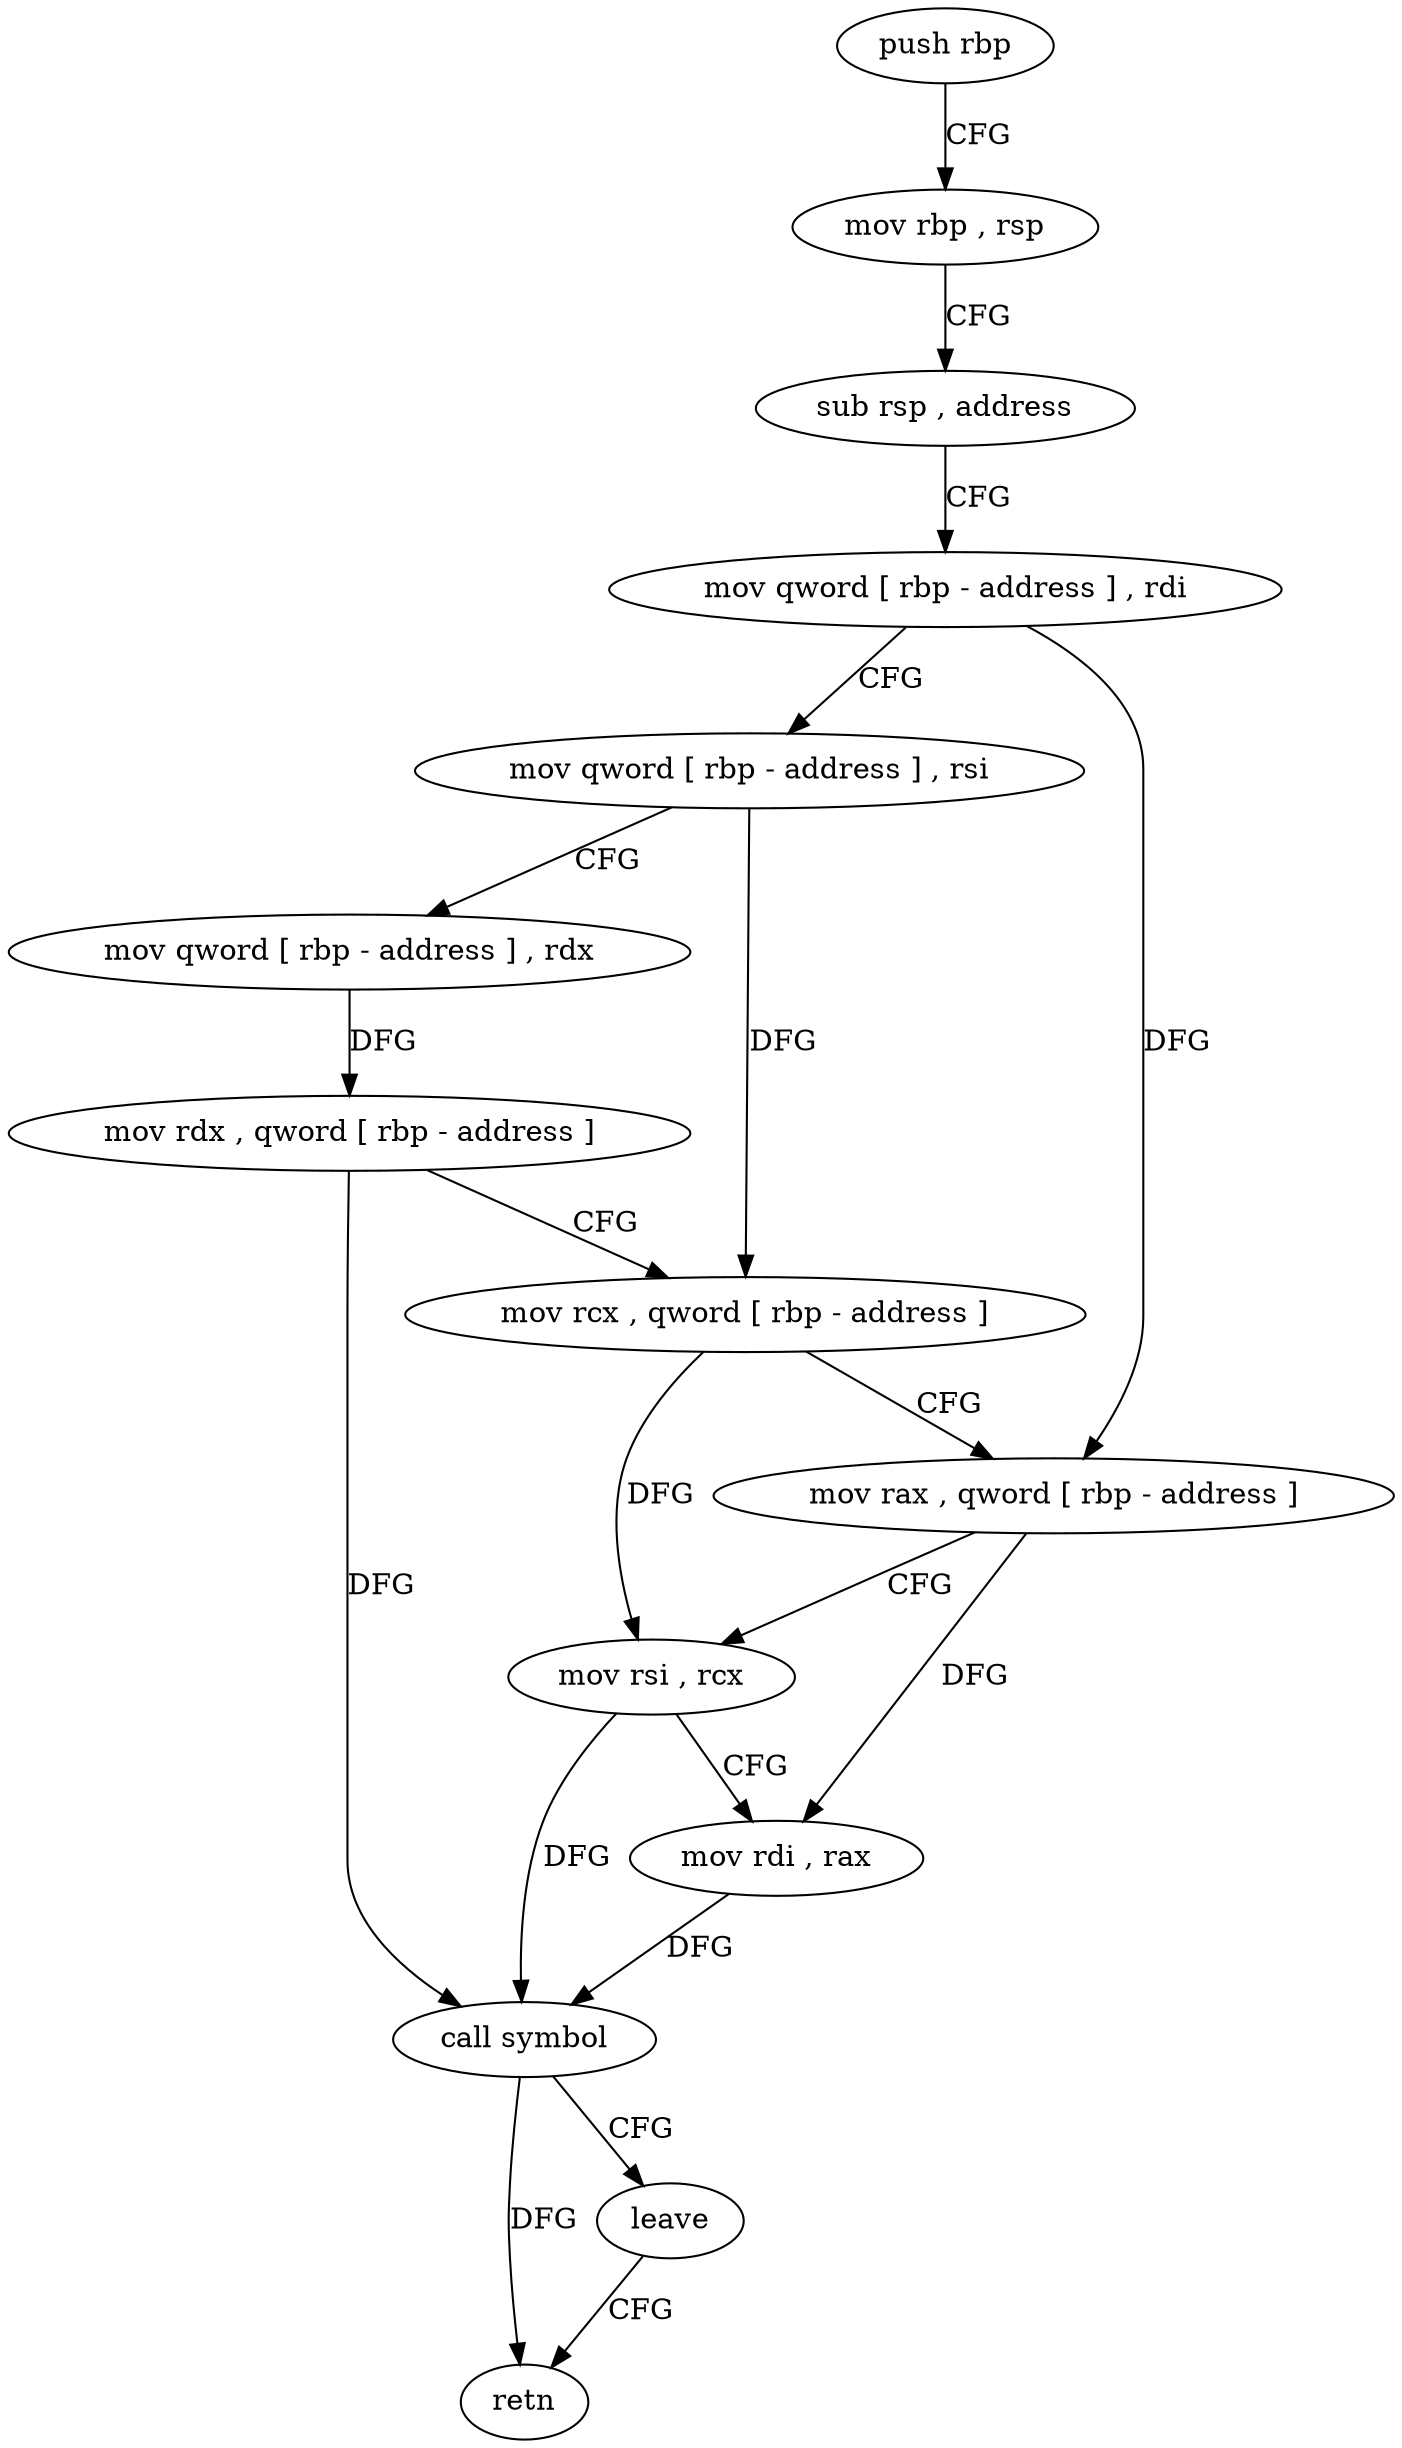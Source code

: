 digraph "func" {
"4216245" [label = "push rbp" ]
"4216246" [label = "mov rbp , rsp" ]
"4216249" [label = "sub rsp , address" ]
"4216253" [label = "mov qword [ rbp - address ] , rdi" ]
"4216257" [label = "mov qword [ rbp - address ] , rsi" ]
"4216261" [label = "mov qword [ rbp - address ] , rdx" ]
"4216265" [label = "mov rdx , qword [ rbp - address ]" ]
"4216269" [label = "mov rcx , qword [ rbp - address ]" ]
"4216273" [label = "mov rax , qword [ rbp - address ]" ]
"4216277" [label = "mov rsi , rcx" ]
"4216280" [label = "mov rdi , rax" ]
"4216283" [label = "call symbol" ]
"4216288" [label = "leave" ]
"4216289" [label = "retn" ]
"4216245" -> "4216246" [ label = "CFG" ]
"4216246" -> "4216249" [ label = "CFG" ]
"4216249" -> "4216253" [ label = "CFG" ]
"4216253" -> "4216257" [ label = "CFG" ]
"4216253" -> "4216273" [ label = "DFG" ]
"4216257" -> "4216261" [ label = "CFG" ]
"4216257" -> "4216269" [ label = "DFG" ]
"4216261" -> "4216265" [ label = "DFG" ]
"4216265" -> "4216269" [ label = "CFG" ]
"4216265" -> "4216283" [ label = "DFG" ]
"4216269" -> "4216273" [ label = "CFG" ]
"4216269" -> "4216277" [ label = "DFG" ]
"4216273" -> "4216277" [ label = "CFG" ]
"4216273" -> "4216280" [ label = "DFG" ]
"4216277" -> "4216280" [ label = "CFG" ]
"4216277" -> "4216283" [ label = "DFG" ]
"4216280" -> "4216283" [ label = "DFG" ]
"4216283" -> "4216288" [ label = "CFG" ]
"4216283" -> "4216289" [ label = "DFG" ]
"4216288" -> "4216289" [ label = "CFG" ]
}
